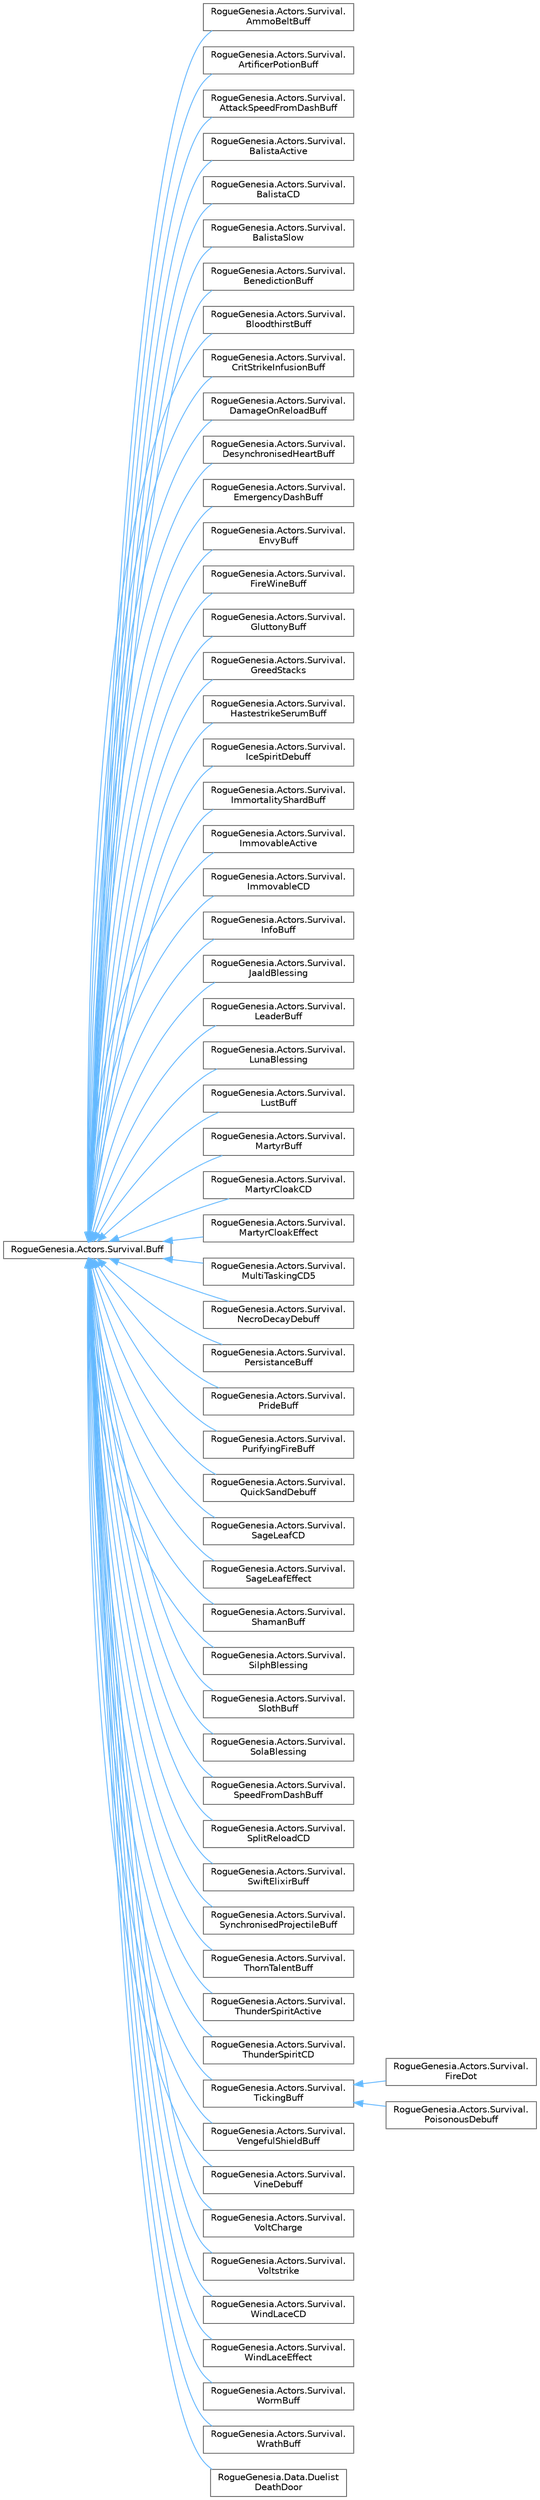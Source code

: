 digraph "Graphical Class Hierarchy"
{
 // LATEX_PDF_SIZE
  bgcolor="transparent";
  edge [fontname=Helvetica,fontsize=10,labelfontname=Helvetica,labelfontsize=10];
  node [fontname=Helvetica,fontsize=10,shape=box,height=0.2,width=0.4];
  rankdir="LR";
  Node0 [label="RogueGenesia.Actors.Survival.Buff",height=0.2,width=0.4,color="grey40", fillcolor="white", style="filled",URL="$class_rogue_genesia_1_1_actors_1_1_survival_1_1_buff.html",tooltip=" "];
  Node0 -> Node1 [dir="back",color="steelblue1",style="solid"];
  Node1 [label="RogueGenesia.Actors.Survival.\lAmmoBeltBuff",height=0.2,width=0.4,color="grey40", fillcolor="white", style="filled",URL="$class_rogue_genesia_1_1_actors_1_1_survival_1_1_ammo_belt_buff.html",tooltip=" "];
  Node0 -> Node2 [dir="back",color="steelblue1",style="solid"];
  Node2 [label="RogueGenesia.Actors.Survival.\lArtificerPotionBuff",height=0.2,width=0.4,color="grey40", fillcolor="white", style="filled",URL="$class_rogue_genesia_1_1_actors_1_1_survival_1_1_artificer_potion_buff.html",tooltip=" "];
  Node0 -> Node3 [dir="back",color="steelblue1",style="solid"];
  Node3 [label="RogueGenesia.Actors.Survival.\lAttackSpeedFromDashBuff",height=0.2,width=0.4,color="grey40", fillcolor="white", style="filled",URL="$class_rogue_genesia_1_1_actors_1_1_survival_1_1_attack_speed_from_dash_buff.html",tooltip=" "];
  Node0 -> Node4 [dir="back",color="steelblue1",style="solid"];
  Node4 [label="RogueGenesia.Actors.Survival.\lBalistaActive",height=0.2,width=0.4,color="grey40", fillcolor="white", style="filled",URL="$class_rogue_genesia_1_1_actors_1_1_survival_1_1_balista_active.html",tooltip=" "];
  Node0 -> Node5 [dir="back",color="steelblue1",style="solid"];
  Node5 [label="RogueGenesia.Actors.Survival.\lBalistaCD",height=0.2,width=0.4,color="grey40", fillcolor="white", style="filled",URL="$class_rogue_genesia_1_1_actors_1_1_survival_1_1_balista_c_d.html",tooltip=" "];
  Node0 -> Node6 [dir="back",color="steelblue1",style="solid"];
  Node6 [label="RogueGenesia.Actors.Survival.\lBalistaSlow",height=0.2,width=0.4,color="grey40", fillcolor="white", style="filled",URL="$class_rogue_genesia_1_1_actors_1_1_survival_1_1_balista_slow.html",tooltip=" "];
  Node0 -> Node7 [dir="back",color="steelblue1",style="solid"];
  Node7 [label="RogueGenesia.Actors.Survival.\lBenedictionBuff",height=0.2,width=0.4,color="grey40", fillcolor="white", style="filled",URL="$class_rogue_genesia_1_1_actors_1_1_survival_1_1_benediction_buff.html",tooltip=" "];
  Node0 -> Node8 [dir="back",color="steelblue1",style="solid"];
  Node8 [label="RogueGenesia.Actors.Survival.\lBloodthirstBuff",height=0.2,width=0.4,color="grey40", fillcolor="white", style="filled",URL="$class_rogue_genesia_1_1_actors_1_1_survival_1_1_bloodthirst_buff.html",tooltip=" "];
  Node0 -> Node9 [dir="back",color="steelblue1",style="solid"];
  Node9 [label="RogueGenesia.Actors.Survival.\lCritStrikeInfusionBuff",height=0.2,width=0.4,color="grey40", fillcolor="white", style="filled",URL="$class_rogue_genesia_1_1_actors_1_1_survival_1_1_crit_strike_infusion_buff.html",tooltip=" "];
  Node0 -> Node10 [dir="back",color="steelblue1",style="solid"];
  Node10 [label="RogueGenesia.Actors.Survival.\lDamageOnReloadBuff",height=0.2,width=0.4,color="grey40", fillcolor="white", style="filled",URL="$class_rogue_genesia_1_1_actors_1_1_survival_1_1_damage_on_reload_buff.html",tooltip=" "];
  Node0 -> Node11 [dir="back",color="steelblue1",style="solid"];
  Node11 [label="RogueGenesia.Actors.Survival.\lDesynchronisedHeartBuff",height=0.2,width=0.4,color="grey40", fillcolor="white", style="filled",URL="$class_rogue_genesia_1_1_actors_1_1_survival_1_1_desynchronised_heart_buff.html",tooltip=" "];
  Node0 -> Node12 [dir="back",color="steelblue1",style="solid"];
  Node12 [label="RogueGenesia.Actors.Survival.\lEmergencyDashBuff",height=0.2,width=0.4,color="grey40", fillcolor="white", style="filled",URL="$class_rogue_genesia_1_1_actors_1_1_survival_1_1_emergency_dash_buff.html",tooltip=" "];
  Node0 -> Node13 [dir="back",color="steelblue1",style="solid"];
  Node13 [label="RogueGenesia.Actors.Survival.\lEnvyBuff",height=0.2,width=0.4,color="grey40", fillcolor="white", style="filled",URL="$class_rogue_genesia_1_1_actors_1_1_survival_1_1_envy_buff.html",tooltip=" "];
  Node0 -> Node14 [dir="back",color="steelblue1",style="solid"];
  Node14 [label="RogueGenesia.Actors.Survival.\lFireWineBuff",height=0.2,width=0.4,color="grey40", fillcolor="white", style="filled",URL="$class_rogue_genesia_1_1_actors_1_1_survival_1_1_fire_wine_buff.html",tooltip=" "];
  Node0 -> Node15 [dir="back",color="steelblue1",style="solid"];
  Node15 [label="RogueGenesia.Actors.Survival.\lGluttonyBuff",height=0.2,width=0.4,color="grey40", fillcolor="white", style="filled",URL="$class_rogue_genesia_1_1_actors_1_1_survival_1_1_gluttony_buff.html",tooltip=" "];
  Node0 -> Node16 [dir="back",color="steelblue1",style="solid"];
  Node16 [label="RogueGenesia.Actors.Survival.\lGreedStacks",height=0.2,width=0.4,color="grey40", fillcolor="white", style="filled",URL="$class_rogue_genesia_1_1_actors_1_1_survival_1_1_greed_stacks.html",tooltip=" "];
  Node0 -> Node17 [dir="back",color="steelblue1",style="solid"];
  Node17 [label="RogueGenesia.Actors.Survival.\lHastestrikeSerumBuff",height=0.2,width=0.4,color="grey40", fillcolor="white", style="filled",URL="$class_rogue_genesia_1_1_actors_1_1_survival_1_1_hastestrike_serum_buff.html",tooltip=" "];
  Node0 -> Node18 [dir="back",color="steelblue1",style="solid"];
  Node18 [label="RogueGenesia.Actors.Survival.\lIceSpiritDebuff",height=0.2,width=0.4,color="grey40", fillcolor="white", style="filled",URL="$class_rogue_genesia_1_1_actors_1_1_survival_1_1_ice_spirit_debuff.html",tooltip=" "];
  Node0 -> Node19 [dir="back",color="steelblue1",style="solid"];
  Node19 [label="RogueGenesia.Actors.Survival.\lImmortalityShardBuff",height=0.2,width=0.4,color="grey40", fillcolor="white", style="filled",URL="$class_rogue_genesia_1_1_actors_1_1_survival_1_1_immortality_shard_buff.html",tooltip=" "];
  Node0 -> Node20 [dir="back",color="steelblue1",style="solid"];
  Node20 [label="RogueGenesia.Actors.Survival.\lImmovableActive",height=0.2,width=0.4,color="grey40", fillcolor="white", style="filled",URL="$class_rogue_genesia_1_1_actors_1_1_survival_1_1_immovable_active.html",tooltip=" "];
  Node0 -> Node21 [dir="back",color="steelblue1",style="solid"];
  Node21 [label="RogueGenesia.Actors.Survival.\lImmovableCD",height=0.2,width=0.4,color="grey40", fillcolor="white", style="filled",URL="$class_rogue_genesia_1_1_actors_1_1_survival_1_1_immovable_c_d.html",tooltip=" "];
  Node0 -> Node22 [dir="back",color="steelblue1",style="solid"];
  Node22 [label="RogueGenesia.Actors.Survival.\lInfoBuff",height=0.2,width=0.4,color="grey40", fillcolor="white", style="filled",URL="$class_rogue_genesia_1_1_actors_1_1_survival_1_1_info_buff.html",tooltip=" "];
  Node0 -> Node23 [dir="back",color="steelblue1",style="solid"];
  Node23 [label="RogueGenesia.Actors.Survival.\lJaaldBlessing",height=0.2,width=0.4,color="grey40", fillcolor="white", style="filled",URL="$class_rogue_genesia_1_1_actors_1_1_survival_1_1_jaald_blessing.html",tooltip=" "];
  Node0 -> Node24 [dir="back",color="steelblue1",style="solid"];
  Node24 [label="RogueGenesia.Actors.Survival.\lLeaderBuff",height=0.2,width=0.4,color="grey40", fillcolor="white", style="filled",URL="$class_rogue_genesia_1_1_actors_1_1_survival_1_1_leader_buff.html",tooltip=" "];
  Node0 -> Node25 [dir="back",color="steelblue1",style="solid"];
  Node25 [label="RogueGenesia.Actors.Survival.\lLunaBlessing",height=0.2,width=0.4,color="grey40", fillcolor="white", style="filled",URL="$class_rogue_genesia_1_1_actors_1_1_survival_1_1_luna_blessing.html",tooltip=" "];
  Node0 -> Node26 [dir="back",color="steelblue1",style="solid"];
  Node26 [label="RogueGenesia.Actors.Survival.\lLustBuff",height=0.2,width=0.4,color="grey40", fillcolor="white", style="filled",URL="$class_rogue_genesia_1_1_actors_1_1_survival_1_1_lust_buff.html",tooltip=" "];
  Node0 -> Node27 [dir="back",color="steelblue1",style="solid"];
  Node27 [label="RogueGenesia.Actors.Survival.\lMartyrBuff",height=0.2,width=0.4,color="grey40", fillcolor="white", style="filled",URL="$class_rogue_genesia_1_1_actors_1_1_survival_1_1_martyr_buff.html",tooltip=" "];
  Node0 -> Node28 [dir="back",color="steelblue1",style="solid"];
  Node28 [label="RogueGenesia.Actors.Survival.\lMartyrCloakCD",height=0.2,width=0.4,color="grey40", fillcolor="white", style="filled",URL="$class_rogue_genesia_1_1_actors_1_1_survival_1_1_martyr_cloak_c_d.html",tooltip=" "];
  Node0 -> Node29 [dir="back",color="steelblue1",style="solid"];
  Node29 [label="RogueGenesia.Actors.Survival.\lMartyrCloakEffect",height=0.2,width=0.4,color="grey40", fillcolor="white", style="filled",URL="$class_rogue_genesia_1_1_actors_1_1_survival_1_1_martyr_cloak_effect.html",tooltip=" "];
  Node0 -> Node30 [dir="back",color="steelblue1",style="solid"];
  Node30 [label="RogueGenesia.Actors.Survival.\lMultiTaskingCD5",height=0.2,width=0.4,color="grey40", fillcolor="white", style="filled",URL="$class_rogue_genesia_1_1_actors_1_1_survival_1_1_multi_tasking_c_d5.html",tooltip=" "];
  Node0 -> Node31 [dir="back",color="steelblue1",style="solid"];
  Node31 [label="RogueGenesia.Actors.Survival.\lNecroDecayDebuff",height=0.2,width=0.4,color="grey40", fillcolor="white", style="filled",URL="$class_rogue_genesia_1_1_actors_1_1_survival_1_1_necro_decay_debuff.html",tooltip=" "];
  Node0 -> Node32 [dir="back",color="steelblue1",style="solid"];
  Node32 [label="RogueGenesia.Actors.Survival.\lPersistanceBuff",height=0.2,width=0.4,color="grey40", fillcolor="white", style="filled",URL="$class_rogue_genesia_1_1_actors_1_1_survival_1_1_persistance_buff.html",tooltip=" "];
  Node0 -> Node33 [dir="back",color="steelblue1",style="solid"];
  Node33 [label="RogueGenesia.Actors.Survival.\lPrideBuff",height=0.2,width=0.4,color="grey40", fillcolor="white", style="filled",URL="$class_rogue_genesia_1_1_actors_1_1_survival_1_1_pride_buff.html",tooltip=" "];
  Node0 -> Node34 [dir="back",color="steelblue1",style="solid"];
  Node34 [label="RogueGenesia.Actors.Survival.\lPurifyingFireBuff",height=0.2,width=0.4,color="grey40", fillcolor="white", style="filled",URL="$class_rogue_genesia_1_1_actors_1_1_survival_1_1_purifying_fire_buff.html",tooltip=" "];
  Node0 -> Node35 [dir="back",color="steelblue1",style="solid"];
  Node35 [label="RogueGenesia.Actors.Survival.\lQuickSandDebuff",height=0.2,width=0.4,color="grey40", fillcolor="white", style="filled",URL="$class_rogue_genesia_1_1_actors_1_1_survival_1_1_quick_sand_debuff.html",tooltip=" "];
  Node0 -> Node36 [dir="back",color="steelblue1",style="solid"];
  Node36 [label="RogueGenesia.Actors.Survival.\lSageLeafCD",height=0.2,width=0.4,color="grey40", fillcolor="white", style="filled",URL="$class_rogue_genesia_1_1_actors_1_1_survival_1_1_sage_leaf_c_d.html",tooltip=" "];
  Node0 -> Node37 [dir="back",color="steelblue1",style="solid"];
  Node37 [label="RogueGenesia.Actors.Survival.\lSageLeafEffect",height=0.2,width=0.4,color="grey40", fillcolor="white", style="filled",URL="$class_rogue_genesia_1_1_actors_1_1_survival_1_1_sage_leaf_effect.html",tooltip=" "];
  Node0 -> Node38 [dir="back",color="steelblue1",style="solid"];
  Node38 [label="RogueGenesia.Actors.Survival.\lShamanBuff",height=0.2,width=0.4,color="grey40", fillcolor="white", style="filled",URL="$class_rogue_genesia_1_1_actors_1_1_survival_1_1_shaman_buff.html",tooltip=" "];
  Node0 -> Node39 [dir="back",color="steelblue1",style="solid"];
  Node39 [label="RogueGenesia.Actors.Survival.\lSilphBlessing",height=0.2,width=0.4,color="grey40", fillcolor="white", style="filled",URL="$class_rogue_genesia_1_1_actors_1_1_survival_1_1_silph_blessing.html",tooltip=" "];
  Node0 -> Node40 [dir="back",color="steelblue1",style="solid"];
  Node40 [label="RogueGenesia.Actors.Survival.\lSlothBuff",height=0.2,width=0.4,color="grey40", fillcolor="white", style="filled",URL="$class_rogue_genesia_1_1_actors_1_1_survival_1_1_sloth_buff.html",tooltip=" "];
  Node0 -> Node41 [dir="back",color="steelblue1",style="solid"];
  Node41 [label="RogueGenesia.Actors.Survival.\lSolaBlessing",height=0.2,width=0.4,color="grey40", fillcolor="white", style="filled",URL="$class_rogue_genesia_1_1_actors_1_1_survival_1_1_sola_blessing.html",tooltip=" "];
  Node0 -> Node42 [dir="back",color="steelblue1",style="solid"];
  Node42 [label="RogueGenesia.Actors.Survival.\lSpeedFromDashBuff",height=0.2,width=0.4,color="grey40", fillcolor="white", style="filled",URL="$class_rogue_genesia_1_1_actors_1_1_survival_1_1_speed_from_dash_buff.html",tooltip=" "];
  Node0 -> Node43 [dir="back",color="steelblue1",style="solid"];
  Node43 [label="RogueGenesia.Actors.Survival.\lSplitReloadCD",height=0.2,width=0.4,color="grey40", fillcolor="white", style="filled",URL="$class_rogue_genesia_1_1_actors_1_1_survival_1_1_split_reload_c_d.html",tooltip=" "];
  Node0 -> Node44 [dir="back",color="steelblue1",style="solid"];
  Node44 [label="RogueGenesia.Actors.Survival.\lSwiftElixirBuff",height=0.2,width=0.4,color="grey40", fillcolor="white", style="filled",URL="$class_rogue_genesia_1_1_actors_1_1_survival_1_1_swift_elixir_buff.html",tooltip=" "];
  Node0 -> Node45 [dir="back",color="steelblue1",style="solid"];
  Node45 [label="RogueGenesia.Actors.Survival.\lSynchronisedProjectileBuff",height=0.2,width=0.4,color="grey40", fillcolor="white", style="filled",URL="$class_rogue_genesia_1_1_actors_1_1_survival_1_1_synchronised_projectile_buff.html",tooltip=" "];
  Node0 -> Node46 [dir="back",color="steelblue1",style="solid"];
  Node46 [label="RogueGenesia.Actors.Survival.\lThornTalentBuff",height=0.2,width=0.4,color="grey40", fillcolor="white", style="filled",URL="$class_rogue_genesia_1_1_actors_1_1_survival_1_1_thorn_talent_buff.html",tooltip=" "];
  Node0 -> Node47 [dir="back",color="steelblue1",style="solid"];
  Node47 [label="RogueGenesia.Actors.Survival.\lThunderSpiritActive",height=0.2,width=0.4,color="grey40", fillcolor="white", style="filled",URL="$class_rogue_genesia_1_1_actors_1_1_survival_1_1_thunder_spirit_active.html",tooltip=" "];
  Node0 -> Node48 [dir="back",color="steelblue1",style="solid"];
  Node48 [label="RogueGenesia.Actors.Survival.\lThunderSpiritCD",height=0.2,width=0.4,color="grey40", fillcolor="white", style="filled",URL="$class_rogue_genesia_1_1_actors_1_1_survival_1_1_thunder_spirit_c_d.html",tooltip=" "];
  Node0 -> Node49 [dir="back",color="steelblue1",style="solid"];
  Node49 [label="RogueGenesia.Actors.Survival.\lTickingBuff",height=0.2,width=0.4,color="grey40", fillcolor="white", style="filled",URL="$class_rogue_genesia_1_1_actors_1_1_survival_1_1_ticking_buff.html",tooltip=" "];
  Node49 -> Node50 [dir="back",color="steelblue1",style="solid"];
  Node50 [label="RogueGenesia.Actors.Survival.\lFireDot",height=0.2,width=0.4,color="grey40", fillcolor="white", style="filled",URL="$class_rogue_genesia_1_1_actors_1_1_survival_1_1_fire_dot.html",tooltip=" "];
  Node49 -> Node51 [dir="back",color="steelblue1",style="solid"];
  Node51 [label="RogueGenesia.Actors.Survival.\lPoisonousDebuff",height=0.2,width=0.4,color="grey40", fillcolor="white", style="filled",URL="$class_rogue_genesia_1_1_actors_1_1_survival_1_1_poisonous_debuff.html",tooltip=" "];
  Node0 -> Node52 [dir="back",color="steelblue1",style="solid"];
  Node52 [label="RogueGenesia.Actors.Survival.\lVengefulShieldBuff",height=0.2,width=0.4,color="grey40", fillcolor="white", style="filled",URL="$class_rogue_genesia_1_1_actors_1_1_survival_1_1_vengeful_shield_buff.html",tooltip=" "];
  Node0 -> Node53 [dir="back",color="steelblue1",style="solid"];
  Node53 [label="RogueGenesia.Actors.Survival.\lVineDebuff",height=0.2,width=0.4,color="grey40", fillcolor="white", style="filled",URL="$class_rogue_genesia_1_1_actors_1_1_survival_1_1_vine_debuff.html",tooltip=" "];
  Node0 -> Node54 [dir="back",color="steelblue1",style="solid"];
  Node54 [label="RogueGenesia.Actors.Survival.\lVoltCharge",height=0.2,width=0.4,color="grey40", fillcolor="white", style="filled",URL="$class_rogue_genesia_1_1_actors_1_1_survival_1_1_volt_charge.html",tooltip=" "];
  Node0 -> Node55 [dir="back",color="steelblue1",style="solid"];
  Node55 [label="RogueGenesia.Actors.Survival.\lVoltstrike",height=0.2,width=0.4,color="grey40", fillcolor="white", style="filled",URL="$class_rogue_genesia_1_1_actors_1_1_survival_1_1_voltstrike.html",tooltip=" "];
  Node0 -> Node56 [dir="back",color="steelblue1",style="solid"];
  Node56 [label="RogueGenesia.Actors.Survival.\lWindLaceCD",height=0.2,width=0.4,color="grey40", fillcolor="white", style="filled",URL="$class_rogue_genesia_1_1_actors_1_1_survival_1_1_wind_lace_c_d.html",tooltip=" "];
  Node0 -> Node57 [dir="back",color="steelblue1",style="solid"];
  Node57 [label="RogueGenesia.Actors.Survival.\lWindLaceEffect",height=0.2,width=0.4,color="grey40", fillcolor="white", style="filled",URL="$class_rogue_genesia_1_1_actors_1_1_survival_1_1_wind_lace_effect.html",tooltip=" "];
  Node0 -> Node58 [dir="back",color="steelblue1",style="solid"];
  Node58 [label="RogueGenesia.Actors.Survival.\lWormBuff",height=0.2,width=0.4,color="grey40", fillcolor="white", style="filled",URL="$class_rogue_genesia_1_1_actors_1_1_survival_1_1_worm_buff.html",tooltip=" "];
  Node0 -> Node59 [dir="back",color="steelblue1",style="solid"];
  Node59 [label="RogueGenesia.Actors.Survival.\lWrathBuff",height=0.2,width=0.4,color="grey40", fillcolor="white", style="filled",URL="$class_rogue_genesia_1_1_actors_1_1_survival_1_1_wrath_buff.html",tooltip=" "];
  Node0 -> Node60 [dir="back",color="steelblue1",style="solid"];
  Node60 [label="RogueGenesia.Data.Duelist\lDeathDoor",height=0.2,width=0.4,color="grey40", fillcolor="white", style="filled",URL="$class_rogue_genesia_1_1_data_1_1_duelist_death_door.html",tooltip=" "];
}
